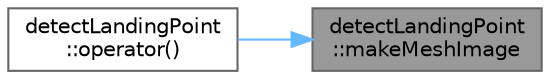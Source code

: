 digraph "detectLandingPoint::makeMeshImage"
{
 // LATEX_PDF_SIZE
  bgcolor="transparent";
  edge [fontname=Helvetica,fontsize=10,labelfontname=Helvetica,labelfontsize=10];
  node [fontname=Helvetica,fontsize=10,shape=box,height=0.2,width=0.4];
  rankdir="RL";
  Node1 [id="Node000001",label="detectLandingPoint\l::makeMeshImage",height=0.2,width=0.4,color="gray40", fillcolor="grey60", style="filled", fontcolor="black",tooltip=" "];
  Node1 -> Node2 [id="edge1_Node000001_Node000002",dir="back",color="steelblue1",style="solid",tooltip=" "];
  Node2 [id="Node000002",label="detectLandingPoint\l::operator()",height=0.2,width=0.4,color="grey40", fillcolor="white", style="filled",URL="$classdetect_landing_point.html#af9d827af634252fcf1369efbd00755d5",tooltip=" "];
}
